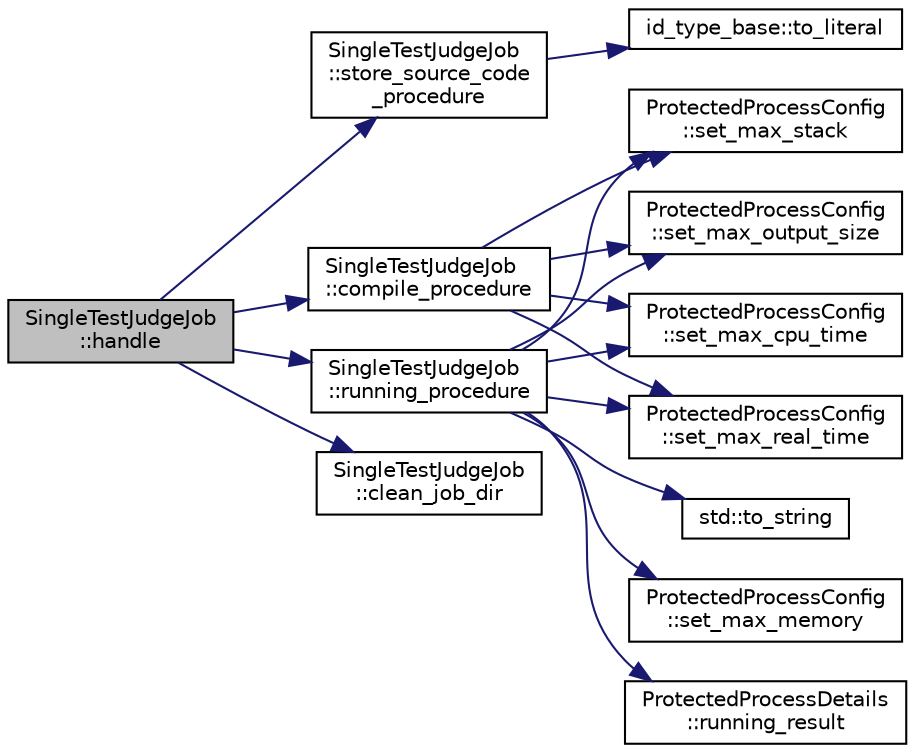 digraph "SingleTestJudgeJob::handle"
{
 // LATEX_PDF_SIZE
  edge [fontname="Helvetica",fontsize="10",labelfontname="Helvetica",labelfontsize="10"];
  node [fontname="Helvetica",fontsize="10",shape=record];
  rankdir="LR";
  Node22 [label="SingleTestJudgeJob\l::handle",height=0.2,width=0.4,color="black", fillcolor="grey75", style="filled", fontcolor="black",tooltip=" "];
  Node22 -> Node23 [color="midnightblue",fontsize="10",style="solid",fontname="Helvetica"];
  Node23 [label="SingleTestJudgeJob\l::store_source_code\l_procedure",height=0.2,width=0.4,color="black", fillcolor="white", style="filled",URL="$class_single_test_judge_job.html#a1990633b1df1fa55e5ef418e6bc695b7",tooltip=" "];
  Node23 -> Node24 [color="midnightblue",fontsize="10",style="solid",fontname="Helvetica"];
  Node24 [label="id_type_base::to_literal",height=0.2,width=0.4,color="black", fillcolor="white", style="filled",URL="$classid__type__base.html#ad2dca9dc5e11d46acf32e98dc8cd9c59",tooltip=" "];
  Node22 -> Node25 [color="midnightblue",fontsize="10",style="solid",fontname="Helvetica"];
  Node25 [label="SingleTestJudgeJob\l::compile_procedure",height=0.2,width=0.4,color="black", fillcolor="white", style="filled",URL="$class_single_test_judge_job.html#ae3539adaf54787d3db0efec900d746fb",tooltip=" "];
  Node25 -> Node26 [color="midnightblue",fontsize="10",style="solid",fontname="Helvetica"];
  Node26 [label="ProtectedProcessConfig\l::set_max_cpu_time",height=0.2,width=0.4,color="black", fillcolor="white", style="filled",URL="$class_protected_process_config.html#a7b937285a651b6a6b210b4ba8c711974",tooltip="set max cpu time"];
  Node25 -> Node27 [color="midnightblue",fontsize="10",style="solid",fontname="Helvetica"];
  Node27 [label="ProtectedProcessConfig\l::set_max_real_time",height=0.2,width=0.4,color="black", fillcolor="white", style="filled",URL="$class_protected_process_config.html#aa8371864aea39510750e6212c1290b8a",tooltip="set max real time"];
  Node25 -> Node28 [color="midnightblue",fontsize="10",style="solid",fontname="Helvetica"];
  Node28 [label="ProtectedProcessConfig\l::set_max_stack",height=0.2,width=0.4,color="black", fillcolor="white", style="filled",URL="$class_protected_process_config.html#a091d140f0348a87dcd72396d1677b0ff",tooltip="set max stack"];
  Node25 -> Node29 [color="midnightblue",fontsize="10",style="solid",fontname="Helvetica"];
  Node29 [label="ProtectedProcessConfig\l::set_max_output_size",height=0.2,width=0.4,color="black", fillcolor="white", style="filled",URL="$class_protected_process_config.html#a71c538871705317054ca13a4691773d8",tooltip="set max output size"];
  Node22 -> Node30 [color="midnightblue",fontsize="10",style="solid",fontname="Helvetica"];
  Node30 [label="SingleTestJudgeJob\l::running_procedure",height=0.2,width=0.4,color="black", fillcolor="white", style="filled",URL="$class_single_test_judge_job.html#a64b6b0b2a7c275e7cf0fcc06b22e02f5",tooltip=" "];
  Node30 -> Node31 [color="midnightblue",fontsize="10",style="solid",fontname="Helvetica"];
  Node31 [label="std::to_string",height=0.2,width=0.4,color="black", fillcolor="white", style="filled",URL="$namespacestd.html#aee474c547aeb0d844616a7defb3846a9",tooltip=" "];
  Node30 -> Node26 [color="midnightblue",fontsize="10",style="solid",fontname="Helvetica"];
  Node30 -> Node27 [color="midnightblue",fontsize="10",style="solid",fontname="Helvetica"];
  Node30 -> Node28 [color="midnightblue",fontsize="10",style="solid",fontname="Helvetica"];
  Node30 -> Node32 [color="midnightblue",fontsize="10",style="solid",fontname="Helvetica"];
  Node32 [label="ProtectedProcessConfig\l::set_max_memory",height=0.2,width=0.4,color="black", fillcolor="white", style="filled",URL="$class_protected_process_config.html#a583443de2f22e741f343db0c643811b1",tooltip="set max memory"];
  Node30 -> Node29 [color="midnightblue",fontsize="10",style="solid",fontname="Helvetica"];
  Node30 -> Node33 [color="midnightblue",fontsize="10",style="solid",fontname="Helvetica"];
  Node33 [label="ProtectedProcessDetails\l::running_result",height=0.2,width=0.4,color="black", fillcolor="white", style="filled",URL="$class_protected_process_details.html#a465cb3aa71e4cb10b9165b583e35a5fa",tooltip=" "];
  Node22 -> Node34 [color="midnightblue",fontsize="10",style="solid",fontname="Helvetica"];
  Node34 [label="SingleTestJudgeJob\l::clean_job_dir",height=0.2,width=0.4,color="black", fillcolor="white", style="filled",URL="$class_single_test_judge_job.html#a7687bf10bef987de29b7a09742599fe2",tooltip="将当前路径切换出本 job 的临时工作路径并清理该工作区"];
}
